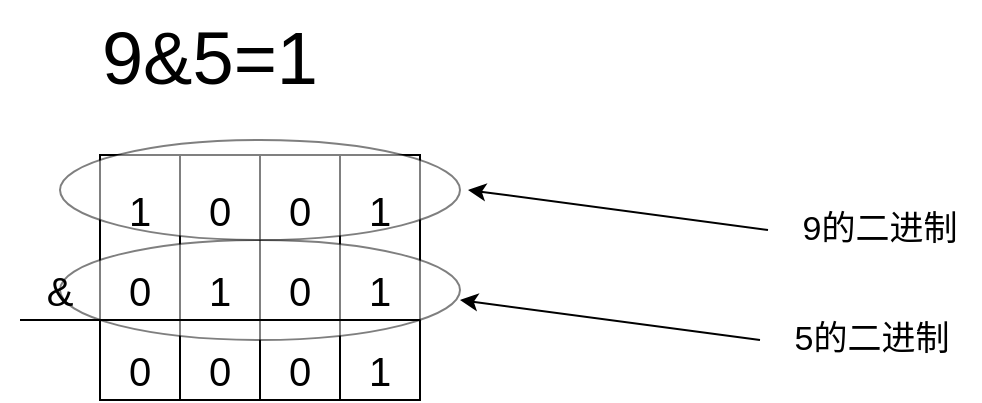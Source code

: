 <mxfile version="22.0.3" type="device">
  <diagram name="第 1 页" id="itHaupZwfxeeaL8pyxsT">
    <mxGraphModel dx="1221" dy="823" grid="1" gridSize="10" guides="1" tooltips="1" connect="1" arrows="1" fold="1" page="1" pageScale="1" pageWidth="827" pageHeight="1169" math="0" shadow="0">
      <root>
        <mxCell id="0" />
        <mxCell id="1" parent="0" />
        <mxCell id="nwRDdH20In2IwsB6bDAJ-22" value="" style="rounded=0;whiteSpace=wrap;html=1;" vertex="1" parent="1">
          <mxGeometry x="200" y="157.5" width="40" height="122.5" as="geometry" />
        </mxCell>
        <mxCell id="nwRDdH20In2IwsB6bDAJ-21" value="" style="rounded=0;whiteSpace=wrap;html=1;" vertex="1" parent="1">
          <mxGeometry x="160" y="157.5" width="40" height="122.5" as="geometry" />
        </mxCell>
        <mxCell id="nwRDdH20In2IwsB6bDAJ-20" value="" style="rounded=0;whiteSpace=wrap;html=1;" vertex="1" parent="1">
          <mxGeometry x="120" y="157.5" width="40" height="122.5" as="geometry" />
        </mxCell>
        <mxCell id="nwRDdH20In2IwsB6bDAJ-19" value="" style="rounded=0;whiteSpace=wrap;html=1;" vertex="1" parent="1">
          <mxGeometry x="80" y="157.5" width="40" height="122.5" as="geometry" />
        </mxCell>
        <mxCell id="nwRDdH20In2IwsB6bDAJ-27" value="" style="ellipse;whiteSpace=wrap;html=1;opacity=50;" vertex="1" parent="1">
          <mxGeometry x="60" y="200" width="200" height="50" as="geometry" />
        </mxCell>
        <mxCell id="nwRDdH20In2IwsB6bDAJ-23" value="" style="ellipse;whiteSpace=wrap;html=1;opacity=50;" vertex="1" parent="1">
          <mxGeometry x="60" y="150" width="200" height="50" as="geometry" />
        </mxCell>
        <mxCell id="nwRDdH20In2IwsB6bDAJ-1" value="&lt;font style=&quot;font-size: 37px;&quot;&gt;9&amp;amp;5=1&lt;/font&gt;" style="text;strokeColor=none;align=center;fillColor=none;html=1;verticalAlign=middle;whiteSpace=wrap;rounded=0;" vertex="1" parent="1">
          <mxGeometry x="70" y="80" width="130" height="60" as="geometry" />
        </mxCell>
        <mxCell id="nwRDdH20In2IwsB6bDAJ-3" value="&lt;font style=&quot;font-size: 20px;&quot;&gt;1&lt;/font&gt;" style="text;strokeColor=none;align=center;fillColor=none;html=1;verticalAlign=middle;whiteSpace=wrap;rounded=0;" vertex="1" parent="1">
          <mxGeometry x="70" y="170" width="60" height="30" as="geometry" />
        </mxCell>
        <mxCell id="nwRDdH20In2IwsB6bDAJ-4" value="&lt;font style=&quot;font-size: 20px;&quot;&gt;1&lt;/font&gt;" style="text;strokeColor=none;align=center;fillColor=none;html=1;verticalAlign=middle;whiteSpace=wrap;rounded=0;" vertex="1" parent="1">
          <mxGeometry x="190" y="170" width="60" height="30" as="geometry" />
        </mxCell>
        <mxCell id="nwRDdH20In2IwsB6bDAJ-5" value="&lt;font style=&quot;font-size: 20px;&quot;&gt;0&lt;/font&gt;" style="text;strokeColor=none;align=center;fillColor=none;html=1;verticalAlign=middle;whiteSpace=wrap;rounded=0;" vertex="1" parent="1">
          <mxGeometry x="110" y="170" width="60" height="30" as="geometry" />
        </mxCell>
        <mxCell id="nwRDdH20In2IwsB6bDAJ-6" value="&lt;font style=&quot;font-size: 20px;&quot;&gt;0&lt;/font&gt;" style="text;strokeColor=none;align=center;fillColor=none;html=1;verticalAlign=middle;whiteSpace=wrap;rounded=0;" vertex="1" parent="1">
          <mxGeometry x="150" y="170" width="60" height="30" as="geometry" />
        </mxCell>
        <mxCell id="nwRDdH20In2IwsB6bDAJ-7" value="&lt;font style=&quot;font-size: 20px;&quot;&gt;0&lt;/font&gt;" style="text;strokeColor=none;align=center;fillColor=none;html=1;verticalAlign=middle;whiteSpace=wrap;rounded=0;" vertex="1" parent="1">
          <mxGeometry x="70" y="210" width="60" height="30" as="geometry" />
        </mxCell>
        <mxCell id="nwRDdH20In2IwsB6bDAJ-8" value="&lt;span style=&quot;font-size: 20px;&quot;&gt;1&lt;/span&gt;" style="text;strokeColor=none;align=center;fillColor=none;html=1;verticalAlign=middle;whiteSpace=wrap;rounded=0;" vertex="1" parent="1">
          <mxGeometry x="110" y="210" width="60" height="30" as="geometry" />
        </mxCell>
        <mxCell id="nwRDdH20In2IwsB6bDAJ-9" value="&lt;font style=&quot;font-size: 20px;&quot;&gt;0&lt;/font&gt;" style="text;strokeColor=none;align=center;fillColor=none;html=1;verticalAlign=middle;whiteSpace=wrap;rounded=0;" vertex="1" parent="1">
          <mxGeometry x="150" y="210" width="60" height="30" as="geometry" />
        </mxCell>
        <mxCell id="nwRDdH20In2IwsB6bDAJ-10" value="&lt;font style=&quot;font-size: 20px;&quot;&gt;1&lt;/font&gt;" style="text;strokeColor=none;align=center;fillColor=none;html=1;verticalAlign=middle;whiteSpace=wrap;rounded=0;" vertex="1" parent="1">
          <mxGeometry x="190" y="210" width="60" height="30" as="geometry" />
        </mxCell>
        <mxCell id="nwRDdH20In2IwsB6bDAJ-11" value="&lt;font style=&quot;font-size: 20px;&quot;&gt;&amp;amp;&lt;/font&gt;" style="text;strokeColor=none;align=center;fillColor=none;html=1;verticalAlign=middle;whiteSpace=wrap;rounded=0;" vertex="1" parent="1">
          <mxGeometry x="30" y="210" width="60" height="30" as="geometry" />
        </mxCell>
        <mxCell id="nwRDdH20In2IwsB6bDAJ-12" value="" style="endArrow=none;html=1;rounded=0;" edge="1" parent="1">
          <mxGeometry width="50" height="50" relative="1" as="geometry">
            <mxPoint x="40" y="240" as="sourcePoint" />
            <mxPoint x="240" y="240" as="targetPoint" />
          </mxGeometry>
        </mxCell>
        <mxCell id="nwRDdH20In2IwsB6bDAJ-13" value="&lt;font style=&quot;font-size: 20px;&quot;&gt;0&lt;/font&gt;" style="text;strokeColor=none;align=center;fillColor=none;html=1;verticalAlign=middle;whiteSpace=wrap;rounded=0;" vertex="1" parent="1">
          <mxGeometry x="70" y="250" width="60" height="30" as="geometry" />
        </mxCell>
        <mxCell id="nwRDdH20In2IwsB6bDAJ-14" value="&lt;font style=&quot;font-size: 20px;&quot;&gt;0&lt;/font&gt;" style="text;strokeColor=none;align=center;fillColor=none;html=1;verticalAlign=middle;whiteSpace=wrap;rounded=0;" vertex="1" parent="1">
          <mxGeometry x="110" y="250" width="60" height="30" as="geometry" />
        </mxCell>
        <mxCell id="nwRDdH20In2IwsB6bDAJ-15" value="&lt;font style=&quot;font-size: 20px;&quot;&gt;0&lt;/font&gt;" style="text;strokeColor=none;align=center;fillColor=none;html=1;verticalAlign=middle;whiteSpace=wrap;rounded=0;" vertex="1" parent="1">
          <mxGeometry x="150" y="250" width="60" height="30" as="geometry" />
        </mxCell>
        <mxCell id="nwRDdH20In2IwsB6bDAJ-16" value="&lt;font style=&quot;font-size: 20px;&quot;&gt;1&lt;/font&gt;" style="text;strokeColor=none;align=center;fillColor=none;html=1;verticalAlign=middle;whiteSpace=wrap;rounded=0;" vertex="1" parent="1">
          <mxGeometry x="190" y="250" width="60" height="30" as="geometry" />
        </mxCell>
        <mxCell id="nwRDdH20In2IwsB6bDAJ-24" value="" style="endArrow=classic;html=1;rounded=0;" edge="1" parent="1">
          <mxGeometry width="50" height="50" relative="1" as="geometry">
            <mxPoint x="414" y="195" as="sourcePoint" />
            <mxPoint x="264" y="175" as="targetPoint" />
          </mxGeometry>
        </mxCell>
        <mxCell id="nwRDdH20In2IwsB6bDAJ-26" value="&lt;font style=&quot;font-size: 17px;&quot;&gt;9的二进制&lt;/font&gt;" style="text;strokeColor=none;align=center;fillColor=none;html=1;verticalAlign=middle;whiteSpace=wrap;rounded=0;" vertex="1" parent="1">
          <mxGeometry x="420" y="180" width="100" height="30" as="geometry" />
        </mxCell>
        <mxCell id="nwRDdH20In2IwsB6bDAJ-32" value="" style="endArrow=classic;html=1;rounded=0;" edge="1" parent="1">
          <mxGeometry width="50" height="50" relative="1" as="geometry">
            <mxPoint x="410" y="250" as="sourcePoint" />
            <mxPoint x="260" y="230" as="targetPoint" />
          </mxGeometry>
        </mxCell>
        <mxCell id="nwRDdH20In2IwsB6bDAJ-33" value="&lt;font style=&quot;font-size: 17px;&quot;&gt;5的二进制&lt;/font&gt;" style="text;strokeColor=none;align=center;fillColor=none;html=1;verticalAlign=middle;whiteSpace=wrap;rounded=0;" vertex="1" parent="1">
          <mxGeometry x="416" y="235" width="100" height="30" as="geometry" />
        </mxCell>
      </root>
    </mxGraphModel>
  </diagram>
</mxfile>
